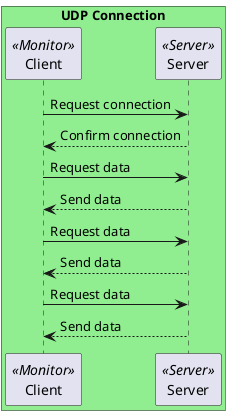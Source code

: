 @startuml
skinparam backgroundColor white

'PC ve Server ikonları kullanımı
participant "Client" as C <<Monitor>>
participant "Server" as S <<Server>>

box "TCP Connection" #LightBlue
participant C
participant S

C -> S : Request connection
S --> C : Confirm connection
C -> S : Request data
S --> C : Send data
end box

box "UDP Connection" #LightGreen
participant C
participant S

C -> S : Request data
S --> C : Send data
C -> S : Request data
S --> C : Send data
end box
@enduml